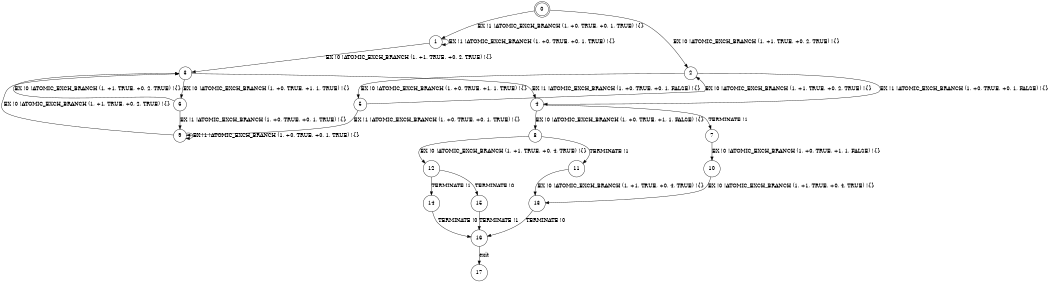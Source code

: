 digraph BCG {
size = "7, 10.5";
center = TRUE;
node [shape = circle];
0 [peripheries = 2];
0 -> 1 [label = "EX !1 !ATOMIC_EXCH_BRANCH (1, +0, TRUE, +0, 1, TRUE) !{}"];
0 -> 2 [label = "EX !0 !ATOMIC_EXCH_BRANCH (1, +1, TRUE, +0, 2, TRUE) !{}"];
1 -> 3 [label = "EX !0 !ATOMIC_EXCH_BRANCH (1, +1, TRUE, +0, 2, TRUE) !{}"];
1 -> 1 [label = "EX !1 !ATOMIC_EXCH_BRANCH (1, +0, TRUE, +0, 1, TRUE) !{}"];
2 -> 4 [label = "EX !1 !ATOMIC_EXCH_BRANCH (1, +0, TRUE, +0, 1, FALSE) !{}"];
2 -> 5 [label = "EX !0 !ATOMIC_EXCH_BRANCH (1, +0, TRUE, +1, 1, TRUE) !{}"];
3 -> 4 [label = "EX !1 !ATOMIC_EXCH_BRANCH (1, +0, TRUE, +0, 1, FALSE) !{}"];
3 -> 6 [label = "EX !0 !ATOMIC_EXCH_BRANCH (1, +0, TRUE, +1, 1, TRUE) !{}"];
4 -> 7 [label = "TERMINATE !1"];
4 -> 8 [label = "EX !0 !ATOMIC_EXCH_BRANCH (1, +0, TRUE, +1, 1, FALSE) !{}"];
5 -> 9 [label = "EX !1 !ATOMIC_EXCH_BRANCH (1, +0, TRUE, +0, 1, TRUE) !{}"];
5 -> 2 [label = "EX !0 !ATOMIC_EXCH_BRANCH (1, +1, TRUE, +0, 2, TRUE) !{}"];
6 -> 9 [label = "EX !1 !ATOMIC_EXCH_BRANCH (1, +0, TRUE, +0, 1, TRUE) !{}"];
6 -> 3 [label = "EX !0 !ATOMIC_EXCH_BRANCH (1, +1, TRUE, +0, 2, TRUE) !{}"];
7 -> 10 [label = "EX !0 !ATOMIC_EXCH_BRANCH (1, +0, TRUE, +1, 1, FALSE) !{}"];
8 -> 11 [label = "TERMINATE !1"];
8 -> 12 [label = "EX !0 !ATOMIC_EXCH_BRANCH (1, +1, TRUE, +0, 4, TRUE) !{}"];
9 -> 9 [label = "EX !1 !ATOMIC_EXCH_BRANCH (1, +0, TRUE, +0, 1, TRUE) !{}"];
9 -> 3 [label = "EX !0 !ATOMIC_EXCH_BRANCH (1, +1, TRUE, +0, 2, TRUE) !{}"];
10 -> 13 [label = "EX !0 !ATOMIC_EXCH_BRANCH (1, +1, TRUE, +0, 4, TRUE) !{}"];
11 -> 13 [label = "EX !0 !ATOMIC_EXCH_BRANCH (1, +1, TRUE, +0, 4, TRUE) !{}"];
12 -> 14 [label = "TERMINATE !1"];
12 -> 15 [label = "TERMINATE !0"];
13 -> 16 [label = "TERMINATE !0"];
14 -> 16 [label = "TERMINATE !0"];
15 -> 16 [label = "TERMINATE !1"];
16 -> 17 [label = "exit"];
}
